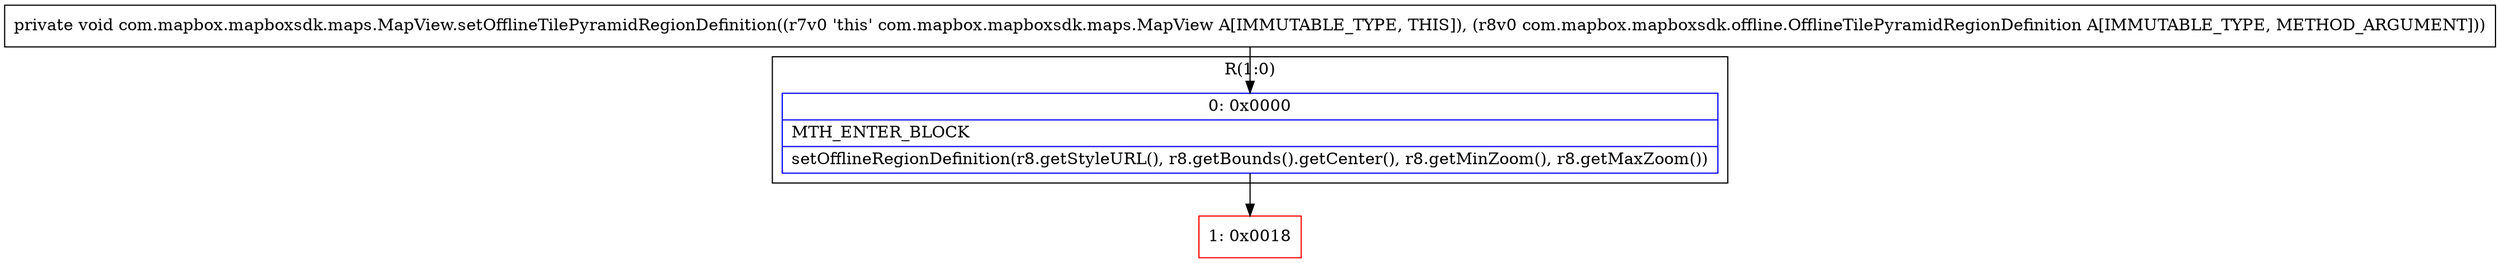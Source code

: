 digraph "CFG forcom.mapbox.mapboxsdk.maps.MapView.setOfflineTilePyramidRegionDefinition(Lcom\/mapbox\/mapboxsdk\/offline\/OfflineTilePyramidRegionDefinition;)V" {
subgraph cluster_Region_1113396830 {
label = "R(1:0)";
node [shape=record,color=blue];
Node_0 [shape=record,label="{0\:\ 0x0000|MTH_ENTER_BLOCK\l|setOfflineRegionDefinition(r8.getStyleURL(), r8.getBounds().getCenter(), r8.getMinZoom(), r8.getMaxZoom())\l}"];
}
Node_1 [shape=record,color=red,label="{1\:\ 0x0018}"];
MethodNode[shape=record,label="{private void com.mapbox.mapboxsdk.maps.MapView.setOfflineTilePyramidRegionDefinition((r7v0 'this' com.mapbox.mapboxsdk.maps.MapView A[IMMUTABLE_TYPE, THIS]), (r8v0 com.mapbox.mapboxsdk.offline.OfflineTilePyramidRegionDefinition A[IMMUTABLE_TYPE, METHOD_ARGUMENT])) }"];
MethodNode -> Node_0;
Node_0 -> Node_1;
}

